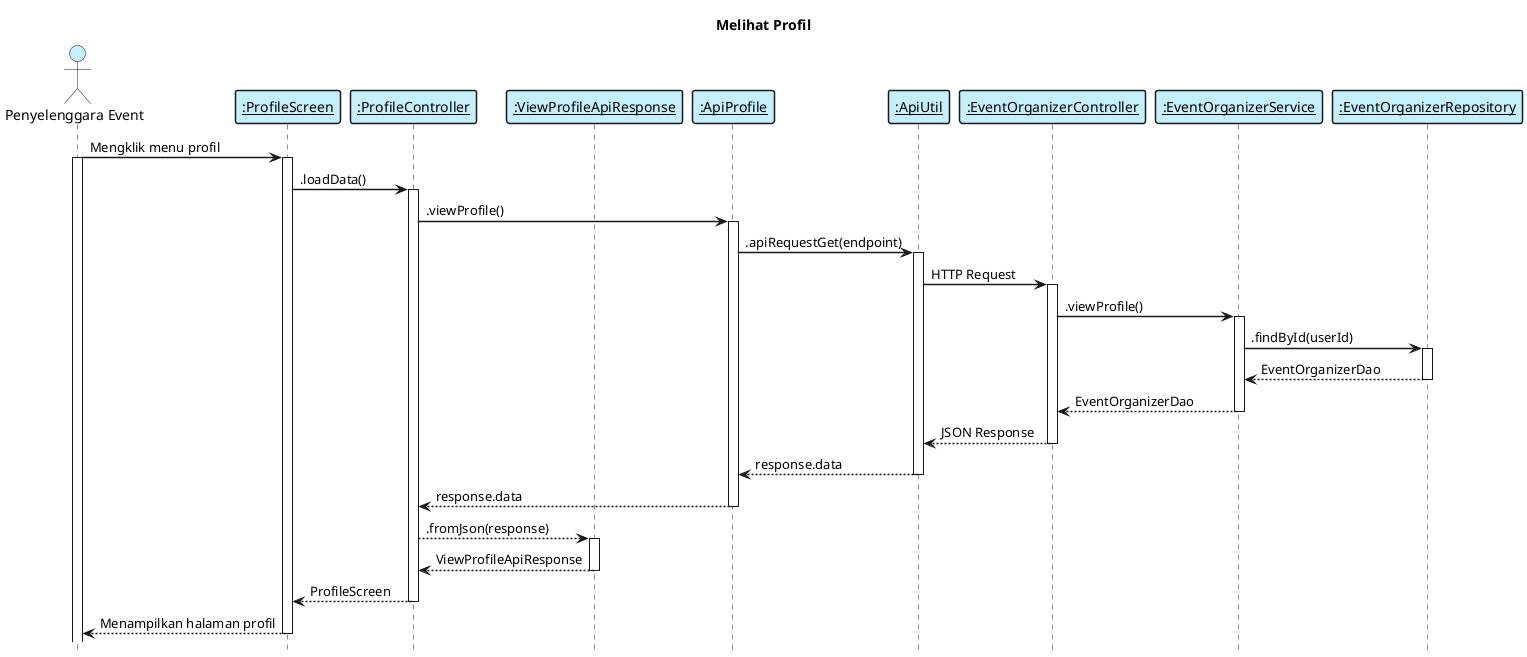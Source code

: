 @startuml sequence_diagram_melihat_profil

    title "Melihat Profil"
    hide footbox
    skinparam shadowing false
    skinparam sequence {    
        ArrowThickness 1.5
        ActorFontName Century Gothic
        ActorBackgroundColor  #C6EFFC
        ArrowFontName Century Gothic
        ParticipantBorderThickness 1.5
        ParticipantBackgroundColor #C6EFFC
    }

    ' frontend component
    actor "Penyelenggara Event" as eo   
    participant "__:ProfileScreen__" as viewProfile
    participant "__:ProfileController__" as controllerProfile
    participant "__:ViewProfileApiResponse__" as modelProfile 
    participant "__:ApiProfile__" as apiProfile
    participant "__:ApiUtil__" as apiUtil
    
    ' backend component
    participant "__:EventOrganizerController__" as controllerEventOrganizer
    participant "__:EventOrganizerService__" as serviceEventOrganizer
    participant "__:EventOrganizerRepository__" as repositoryEventOrganizer
 
    eo -> viewProfile: Mengklik menu profil
    activate eo
    activate viewProfile
    
    viewProfile -> controllerProfile: .loadData()    
    activate controllerProfile

    controllerProfile -> apiProfile: .viewProfile()
    activate apiProfile

    apiProfile -> apiUtil: .apiRequestGet(endpoint)
    activate apiUtil

    apiUtil -> controllerEventOrganizer: HTTP Request
    activate controllerEventOrganizer

    controllerEventOrganizer -> serviceEventOrganizer: .viewProfile()
    activate serviceEventOrganizer

    serviceEventOrganizer -> repositoryEventOrganizer: .findById(userId)
    activate repositoryEventOrganizer

    repositoryEventOrganizer --> serviceEventOrganizer: EventOrganizerDao
    deactivate

    serviceEventOrganizer --> controllerEventOrganizer: EventOrganizerDao
    deactivate

    controllerEventOrganizer --> apiUtil: JSON Response
    deactivate

    apiUtil --> apiProfile: response.data
    deactivate
    
    apiProfile --> controllerProfile: response.data
    deactivate
    
    controllerProfile --> modelProfile: .fromJson(response)
    activate modelProfile

    modelProfile --> controllerProfile: ViewProfileApiResponse
    deactivate 

    controllerProfile --> viewProfile: ProfileScreen
    deactivate 

    viewProfile --> eo: Menampilkan halaman profil
    deactivate
@enduml